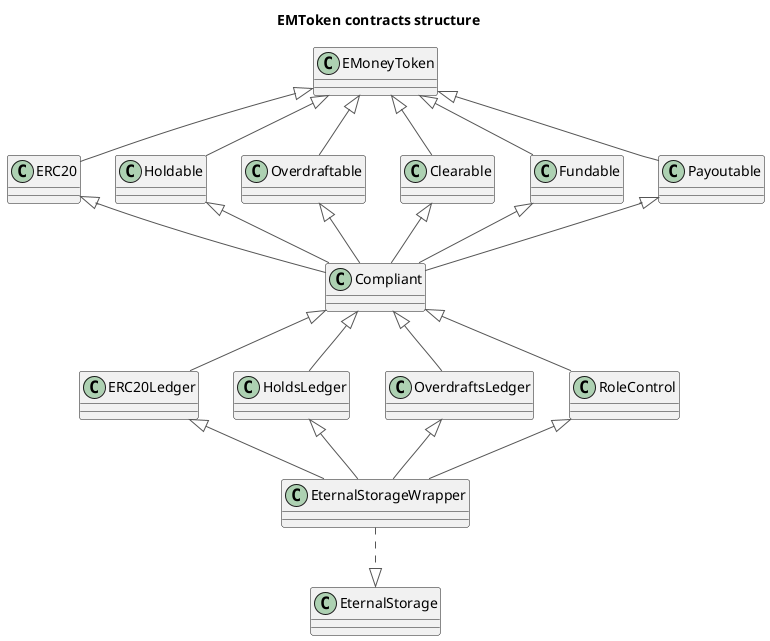 @startuml
title EMToken contracts structure
hide footbox

skinparam {
  ActorBorderColor #555555
  ParticipantBorderColor #555555
  BoundaryBorderColor #555555
  ArrowColor #555555
  SequenceLifeLineBorderColor #555555
  SequenceBoxBorderColor #FFFFFF
  NoteBorderColor #555555
  NoteBackgroundColor #DDDDDD
}

class EMoneyToken {
}

class ERC20 {
}

class Holdable {
}

class Overdraftable {
}

class Clearable {
}

class Fundable {
}

class Payoutable {
}

class Compliant {
}

class ERC20Ledger {
}

class HoldsLedger {
}

class OverdraftsLedger {
}

class RoleControl {
}

class EternalStorageWrapper {
}

class EternalStorage {
}

EMoneyToken <|-- ERC20
EMoneyToken <|-- Holdable
EMoneyToken <|-- Overdraftable
EMoneyToken <|-- Clearable
EMoneyToken <|-- Fundable
EMoneyToken <|-- Payoutable

ERC20 <|-- Compliant
Holdable <|-- Compliant
Overdraftable <|-- Compliant
Clearable <|-- Compliant
Fundable <|-- Compliant
Payoutable <|-- Compliant

Compliant <|-- ERC20Ledger
Compliant <|-- HoldsLedger
Compliant <|-- OverdraftsLedger
Compliant <|-- RoleControl

ERC20Ledger <|-- EternalStorageWrapper
HoldsLedger <|-- EternalStorageWrapper
OverdraftsLedger <|-- EternalStorageWrapper
RoleControl <|-- EternalStorageWrapper

EternalStorageWrapper ..|> EternalStorage

@enduml